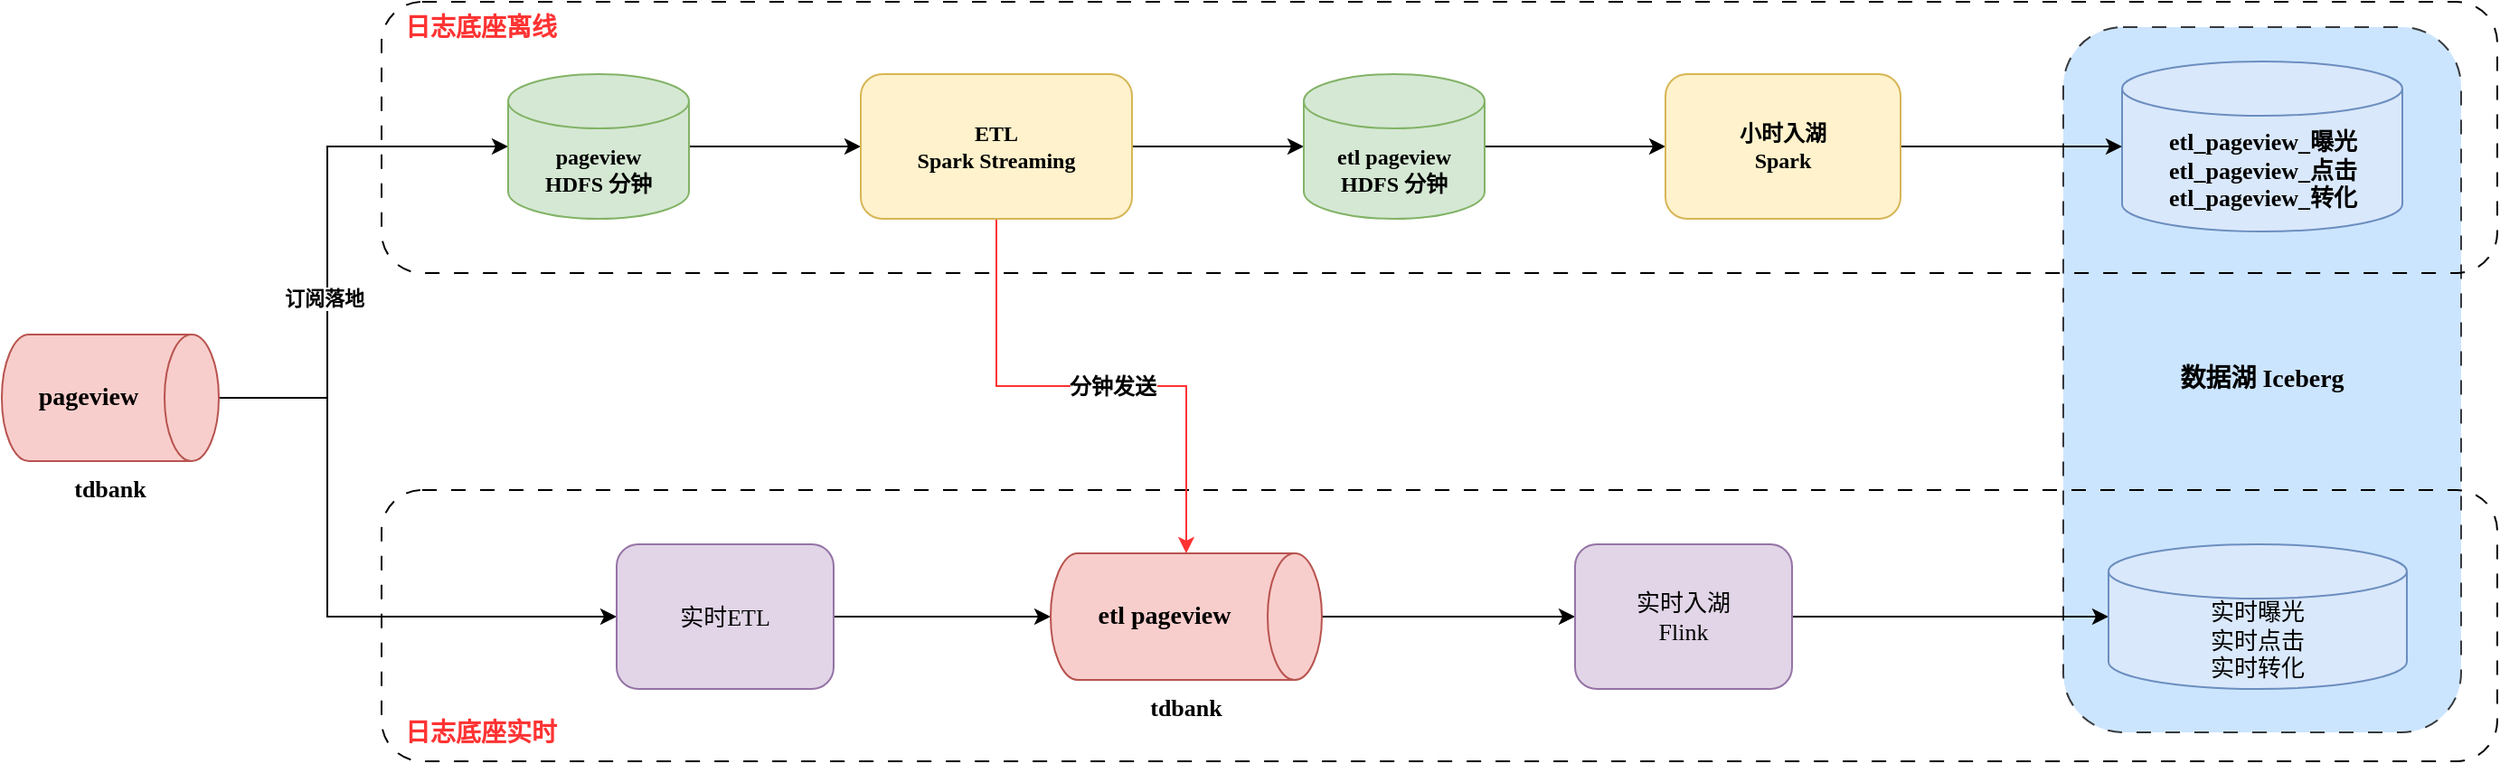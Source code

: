 <mxfile version="21.1.8" type="github">
  <diagram id="W1gtHZHEk-VzK49k9rLr" name="日志底座流程">
    <mxGraphModel dx="1962" dy="922" grid="1" gridSize="10" guides="1" tooltips="1" connect="1" arrows="1" fold="1" page="0" pageScale="1" pageWidth="850" pageHeight="1100" math="0" shadow="0">
      <root>
        <mxCell id="0" />
        <mxCell id="1" parent="0" />
        <mxCell id="xAIOd0ErEvqK_eipaosE-27" value="" style="rounded=1;whiteSpace=wrap;html=1;fontFamily=Lucida Console;fontSize=14;fillColor=#cce5ff;dashed=1;dashPattern=8 8;strokeColor=#36393d;" parent="1" vertex="1">
          <mxGeometry x="1000" y="290" width="220" height="390" as="geometry" />
        </mxCell>
        <mxCell id="xAIOd0ErEvqK_eipaosE-24" value="" style="rounded=1;whiteSpace=wrap;html=1;fontFamily=Lucida Console;fontSize=14;fillColor=none;dashed=1;dashPattern=8 8;" parent="1" vertex="1">
          <mxGeometry x="70" y="546" width="1170" height="150" as="geometry" />
        </mxCell>
        <mxCell id="xAIOd0ErEvqK_eipaosE-13" value="" style="rounded=1;whiteSpace=wrap;html=1;fontFamily=Lucida Console;fontSize=14;fillColor=none;dashed=1;dashPattern=8 8;" parent="1" vertex="1">
          <mxGeometry x="70" y="276" width="1170" height="150" as="geometry" />
        </mxCell>
        <mxCell id="xAIOd0ErEvqK_eipaosE-37" style="edgeStyle=orthogonalEdgeStyle;rounded=0;orthogonalLoop=1;jettySize=auto;html=1;exitX=0.5;exitY=0;exitDx=0;exitDy=0;exitPerimeter=0;entryX=0;entryY=0.5;entryDx=0;entryDy=0;entryPerimeter=0;strokeColor=#000000;fontFamily=Lucida Console;fontSize=12;fontColor=#000000;" parent="1" source="xAIOd0ErEvqK_eipaosE-1" target="xAIOd0ErEvqK_eipaosE-2" edge="1">
          <mxGeometry relative="1" as="geometry">
            <Array as="points">
              <mxPoint x="40" y="495" />
              <mxPoint x="40" y="356" />
            </Array>
          </mxGeometry>
        </mxCell>
        <mxCell id="sn0Bml8RUC3rLnrex5kn-1" value="&lt;b&gt;订阅落地&lt;/b&gt;" style="edgeLabel;html=1;align=center;verticalAlign=middle;resizable=0;points=[];fontFamily=Lucida Console;" vertex="1" connectable="0" parent="xAIOd0ErEvqK_eipaosE-37">
          <mxGeometry x="0.006" y="2" relative="1" as="geometry">
            <mxPoint y="35" as="offset" />
          </mxGeometry>
        </mxCell>
        <mxCell id="xAIOd0ErEvqK_eipaosE-38" style="edgeStyle=orthogonalEdgeStyle;rounded=0;orthogonalLoop=1;jettySize=auto;html=1;exitX=0.5;exitY=0;exitDx=0;exitDy=0;exitPerimeter=0;entryX=0;entryY=0.5;entryDx=0;entryDy=0;strokeColor=#000000;fontFamily=Lucida Console;fontSize=12;fontColor=#000000;" parent="1" source="xAIOd0ErEvqK_eipaosE-1" target="xAIOd0ErEvqK_eipaosE-16" edge="1">
          <mxGeometry relative="1" as="geometry">
            <Array as="points">
              <mxPoint x="40" y="495" />
              <mxPoint x="40" y="616" />
            </Array>
          </mxGeometry>
        </mxCell>
        <mxCell id="xAIOd0ErEvqK_eipaosE-1" value="&lt;font style=&quot;font-size: 14px;&quot;&gt;&lt;b&gt;pageview&lt;/b&gt;&lt;/font&gt;" style="shape=cylinder3;whiteSpace=wrap;html=1;boundedLbl=1;backgroundOutline=1;size=15;direction=south;fillColor=#f8cecc;strokeColor=#b85450;fontFamily=Lucida Console;" parent="1" vertex="1">
          <mxGeometry x="-140" y="460" width="120" height="70" as="geometry" />
        </mxCell>
        <mxCell id="xAIOd0ErEvqK_eipaosE-5" style="edgeStyle=orthogonalEdgeStyle;rounded=0;orthogonalLoop=1;jettySize=auto;html=1;exitX=1;exitY=0.5;exitDx=0;exitDy=0;exitPerimeter=0;fontFamily=Lucida Console;fontSize=14;" parent="1" source="xAIOd0ErEvqK_eipaosE-2" target="xAIOd0ErEvqK_eipaosE-4" edge="1">
          <mxGeometry relative="1" as="geometry" />
        </mxCell>
        <mxCell id="xAIOd0ErEvqK_eipaosE-2" value="&lt;font style=&quot;font-size: 12px;&quot;&gt;&lt;span style=&quot;font-size: 12px;&quot;&gt;pageview&lt;br style=&quot;font-size: 12px;&quot;&gt;HDFS 分钟&lt;/span&gt;&lt;/font&gt;" style="shape=cylinder3;whiteSpace=wrap;html=1;boundedLbl=1;backgroundOutline=1;size=15;fontFamily=Lucida Console;fontSize=12;fillColor=#d5e8d4;strokeColor=#82b366;fontStyle=1" parent="1" vertex="1">
          <mxGeometry x="140" y="316" width="100" height="80" as="geometry" />
        </mxCell>
        <mxCell id="xAIOd0ErEvqK_eipaosE-8" style="edgeStyle=orthogonalEdgeStyle;rounded=0;orthogonalLoop=1;jettySize=auto;html=1;exitX=1;exitY=0.5;exitDx=0;exitDy=0;entryX=0;entryY=0.5;entryDx=0;entryDy=0;entryPerimeter=0;fontFamily=Lucida Console;fontSize=14;" parent="1" source="xAIOd0ErEvqK_eipaosE-4" target="xAIOd0ErEvqK_eipaosE-7" edge="1">
          <mxGeometry relative="1" as="geometry" />
        </mxCell>
        <mxCell id="xAIOd0ErEvqK_eipaosE-29" style="edgeStyle=orthogonalEdgeStyle;rounded=0;orthogonalLoop=1;jettySize=auto;html=1;entryX=0;entryY=0.5;entryDx=0;entryDy=0;entryPerimeter=0;fontFamily=Lucida Console;fontSize=14;fontColor=#FF3333;strokeColor=#FF3333;" parent="1" source="xAIOd0ErEvqK_eipaosE-4" target="xAIOd0ErEvqK_eipaosE-18" edge="1">
          <mxGeometry relative="1" as="geometry" />
        </mxCell>
        <mxCell id="xAIOd0ErEvqK_eipaosE-36" value="&lt;font&gt;&lt;b&gt;分钟发送&lt;/b&gt;&lt;/font&gt;" style="edgeLabel;html=1;align=center;verticalAlign=middle;resizable=0;points=[];fontSize=12;fontFamily=Lucida Console;fontColor=#000000;" parent="xAIOd0ErEvqK_eipaosE-29" vertex="1" connectable="0">
          <mxGeometry x="0.077" relative="1" as="geometry">
            <mxPoint as="offset" />
          </mxGeometry>
        </mxCell>
        <mxCell id="xAIOd0ErEvqK_eipaosE-4" value="ETL&lt;br style=&quot;font-size: 12px;&quot;&gt;Spark Streaming" style="rounded=1;whiteSpace=wrap;html=1;fontFamily=Lucida Console;fontSize=12;fillColor=#fff2cc;strokeColor=#d6b656;fontStyle=1" parent="1" vertex="1">
          <mxGeometry x="335" y="316" width="150" height="80" as="geometry" />
        </mxCell>
        <mxCell id="xAIOd0ErEvqK_eipaosE-11" style="edgeStyle=orthogonalEdgeStyle;rounded=0;orthogonalLoop=1;jettySize=auto;html=1;exitX=1;exitY=0.5;exitDx=0;exitDy=0;exitPerimeter=0;entryX=0;entryY=0.5;entryDx=0;entryDy=0;fontFamily=Lucida Console;fontSize=14;" parent="1" source="xAIOd0ErEvqK_eipaosE-7" target="xAIOd0ErEvqK_eipaosE-10" edge="1">
          <mxGeometry relative="1" as="geometry" />
        </mxCell>
        <mxCell id="xAIOd0ErEvqK_eipaosE-7" value="etl pageview&lt;br style=&quot;border-color: var(--border-color); font-size: 12px;&quot;&gt;&lt;span style=&quot;font-size: 12px;&quot;&gt;HDFS 分钟&lt;/span&gt;" style="shape=cylinder3;whiteSpace=wrap;html=1;boundedLbl=1;backgroundOutline=1;size=15;fontFamily=Lucida Console;fontSize=12;fillColor=#d5e8d4;strokeColor=#82b366;fontStyle=1" parent="1" vertex="1">
          <mxGeometry x="580" y="316" width="100" height="80" as="geometry" />
        </mxCell>
        <mxCell id="xAIOd0ErEvqK_eipaosE-9" value="etl_pageview_曝光&lt;br style=&quot;font-size: 13px;&quot;&gt;etl_pageview_点击&lt;br style=&quot;font-size: 13px;&quot;&gt;etl_pageview_转化" style="shape=cylinder3;whiteSpace=wrap;html=1;boundedLbl=1;backgroundOutline=1;size=15;fontFamily=Lucida Console;fontSize=13;fillColor=#dae8fc;strokeColor=#6c8ebf;fontStyle=1" parent="1" vertex="1">
          <mxGeometry x="1032.5" y="309" width="155" height="94" as="geometry" />
        </mxCell>
        <mxCell id="xAIOd0ErEvqK_eipaosE-12" style="edgeStyle=orthogonalEdgeStyle;rounded=0;orthogonalLoop=1;jettySize=auto;html=1;exitX=1;exitY=0.5;exitDx=0;exitDy=0;entryX=0;entryY=0.5;entryDx=0;entryDy=0;entryPerimeter=0;fontFamily=Lucida Console;fontSize=14;" parent="1" source="xAIOd0ErEvqK_eipaosE-10" target="xAIOd0ErEvqK_eipaosE-9" edge="1">
          <mxGeometry relative="1" as="geometry" />
        </mxCell>
        <mxCell id="xAIOd0ErEvqK_eipaosE-10" value="小时入湖&lt;br style=&quot;font-size: 12px;&quot;&gt;Spark" style="rounded=1;whiteSpace=wrap;html=1;fontFamily=Lucida Console;fontSize=12;fillColor=#fff2cc;strokeColor=#d6b656;fontStyle=1" parent="1" vertex="1">
          <mxGeometry x="780" y="316" width="130" height="80" as="geometry" />
        </mxCell>
        <mxCell id="xAIOd0ErEvqK_eipaosE-15" value="&lt;b&gt;&lt;font color=&quot;#ff3333&quot;&gt;日志底座离线&lt;/font&gt;&lt;/b&gt;" style="text;html=1;strokeColor=none;fillColor=none;align=center;verticalAlign=middle;whiteSpace=wrap;rounded=0;dashed=1;dashPattern=8 8;fontFamily=Lucida Console;fontSize=14;" parent="1" vertex="1">
          <mxGeometry x="80" y="276" width="90" height="30" as="geometry" />
        </mxCell>
        <mxCell id="xAIOd0ErEvqK_eipaosE-19" style="edgeStyle=orthogonalEdgeStyle;rounded=0;orthogonalLoop=1;jettySize=auto;html=1;exitX=1;exitY=0.5;exitDx=0;exitDy=0;entryX=0.5;entryY=1;entryDx=0;entryDy=0;entryPerimeter=0;fontFamily=Lucida Console;fontSize=14;fontColor=#FF3333;" parent="1" source="xAIOd0ErEvqK_eipaosE-16" target="xAIOd0ErEvqK_eipaosE-18" edge="1">
          <mxGeometry relative="1" as="geometry" />
        </mxCell>
        <mxCell id="xAIOd0ErEvqK_eipaosE-16" value="实时ETL" style="rounded=1;whiteSpace=wrap;html=1;fontFamily=Lucida Console;fontSize=13;fillColor=#e1d5e7;strokeColor=#9673a6;" parent="1" vertex="1">
          <mxGeometry x="200" y="576" width="120" height="80" as="geometry" />
        </mxCell>
        <mxCell id="xAIOd0ErEvqK_eipaosE-21" style="edgeStyle=orthogonalEdgeStyle;rounded=0;orthogonalLoop=1;jettySize=auto;html=1;exitX=0.5;exitY=0;exitDx=0;exitDy=0;exitPerimeter=0;entryX=0;entryY=0.5;entryDx=0;entryDy=0;fontFamily=Lucida Console;fontSize=14;fontColor=#FF3333;" parent="1" source="xAIOd0ErEvqK_eipaosE-18" target="xAIOd0ErEvqK_eipaosE-20" edge="1">
          <mxGeometry relative="1" as="geometry" />
        </mxCell>
        <mxCell id="xAIOd0ErEvqK_eipaosE-18" value="&lt;font style=&quot;font-size: 14px;&quot;&gt;&lt;b&gt;etl pageview&lt;/b&gt;&lt;/font&gt;" style="shape=cylinder3;whiteSpace=wrap;html=1;boundedLbl=1;backgroundOutline=1;size=15;direction=south;fillColor=#f8cecc;strokeColor=#b85450;fillStyle=auto;shadow=0;fontFamily=Lucida Console;" parent="1" vertex="1">
          <mxGeometry x="440" y="581" width="150" height="70" as="geometry" />
        </mxCell>
        <mxCell id="xAIOd0ErEvqK_eipaosE-23" style="edgeStyle=orthogonalEdgeStyle;rounded=0;orthogonalLoop=1;jettySize=auto;html=1;exitX=1;exitY=0.5;exitDx=0;exitDy=0;entryX=0;entryY=0.5;entryDx=0;entryDy=0;entryPerimeter=0;fontFamily=Lucida Console;fontSize=14;fontColor=#FF3333;" parent="1" source="xAIOd0ErEvqK_eipaosE-20" target="xAIOd0ErEvqK_eipaosE-22" edge="1">
          <mxGeometry relative="1" as="geometry" />
        </mxCell>
        <mxCell id="xAIOd0ErEvqK_eipaosE-20" value="实时入湖&lt;br style=&quot;font-size: 13px;&quot;&gt;Flink" style="rounded=1;whiteSpace=wrap;html=1;fontFamily=Lucida Console;fontSize=13;fillColor=#e1d5e7;strokeColor=#9673a6;" parent="1" vertex="1">
          <mxGeometry x="730" y="576" width="120" height="80" as="geometry" />
        </mxCell>
        <mxCell id="xAIOd0ErEvqK_eipaosE-22" value="实时曝光&lt;br style=&quot;font-size: 13px;&quot;&gt;实时点击&lt;br style=&quot;font-size: 13px;&quot;&gt;实时转化" style="shape=cylinder3;whiteSpace=wrap;html=1;boundedLbl=1;backgroundOutline=1;size=15;fontFamily=Lucida Console;fontSize=13;fillColor=#dae8fc;strokeColor=#6c8ebf;" parent="1" vertex="1">
          <mxGeometry x="1025" y="576" width="165" height="80" as="geometry" />
        </mxCell>
        <mxCell id="xAIOd0ErEvqK_eipaosE-25" value="&lt;b&gt;&lt;font color=&quot;#ff3333&quot;&gt;日志底座实时&lt;/font&gt;&lt;/b&gt;" style="text;html=1;strokeColor=none;fillColor=none;align=center;verticalAlign=middle;whiteSpace=wrap;rounded=0;dashed=1;dashPattern=8 8;fontFamily=Lucida Console;fontSize=14;" parent="1" vertex="1">
          <mxGeometry x="80" y="666" width="90" height="30" as="geometry" />
        </mxCell>
        <mxCell id="xAIOd0ErEvqK_eipaosE-28" value="&lt;b&gt;&lt;font color=&quot;#000000&quot;&gt;数据湖 Iceberg&lt;/font&gt;&lt;/b&gt;" style="text;html=1;strokeColor=none;fillColor=none;align=center;verticalAlign=middle;whiteSpace=wrap;rounded=0;dashed=1;dashPattern=8 8;fontFamily=Lucida Console;fontSize=14;fontColor=#FF3333;" parent="1" vertex="1">
          <mxGeometry x="1055" y="465" width="110" height="40" as="geometry" />
        </mxCell>
        <mxCell id="xAIOd0ErEvqK_eipaosE-34" value="&lt;b style=&quot;font-size: 13px;&quot;&gt;tdbank&lt;/b&gt;" style="text;html=1;strokeColor=none;fillColor=none;align=center;verticalAlign=middle;whiteSpace=wrap;rounded=0;shadow=0;dashed=1;dashPattern=8 8;sketch=0;fillStyle=auto;fontFamily=Lucida Console;fontSize=13;fontColor=#000000;" parent="1" vertex="1">
          <mxGeometry x="-110" y="530" width="60" height="30" as="geometry" />
        </mxCell>
        <mxCell id="xAIOd0ErEvqK_eipaosE-35" value="&lt;b style=&quot;font-size: 13px;&quot;&gt;tdbank&lt;/b&gt;" style="text;html=1;strokeColor=none;fillColor=none;align=center;verticalAlign=middle;whiteSpace=wrap;rounded=0;shadow=0;dashed=1;dashPattern=8 8;sketch=0;fillStyle=auto;fontFamily=Lucida Console;fontSize=13;fontColor=#000000;" parent="1" vertex="1">
          <mxGeometry x="485" y="651" width="60" height="30" as="geometry" />
        </mxCell>
      </root>
    </mxGraphModel>
  </diagram>
</mxfile>
